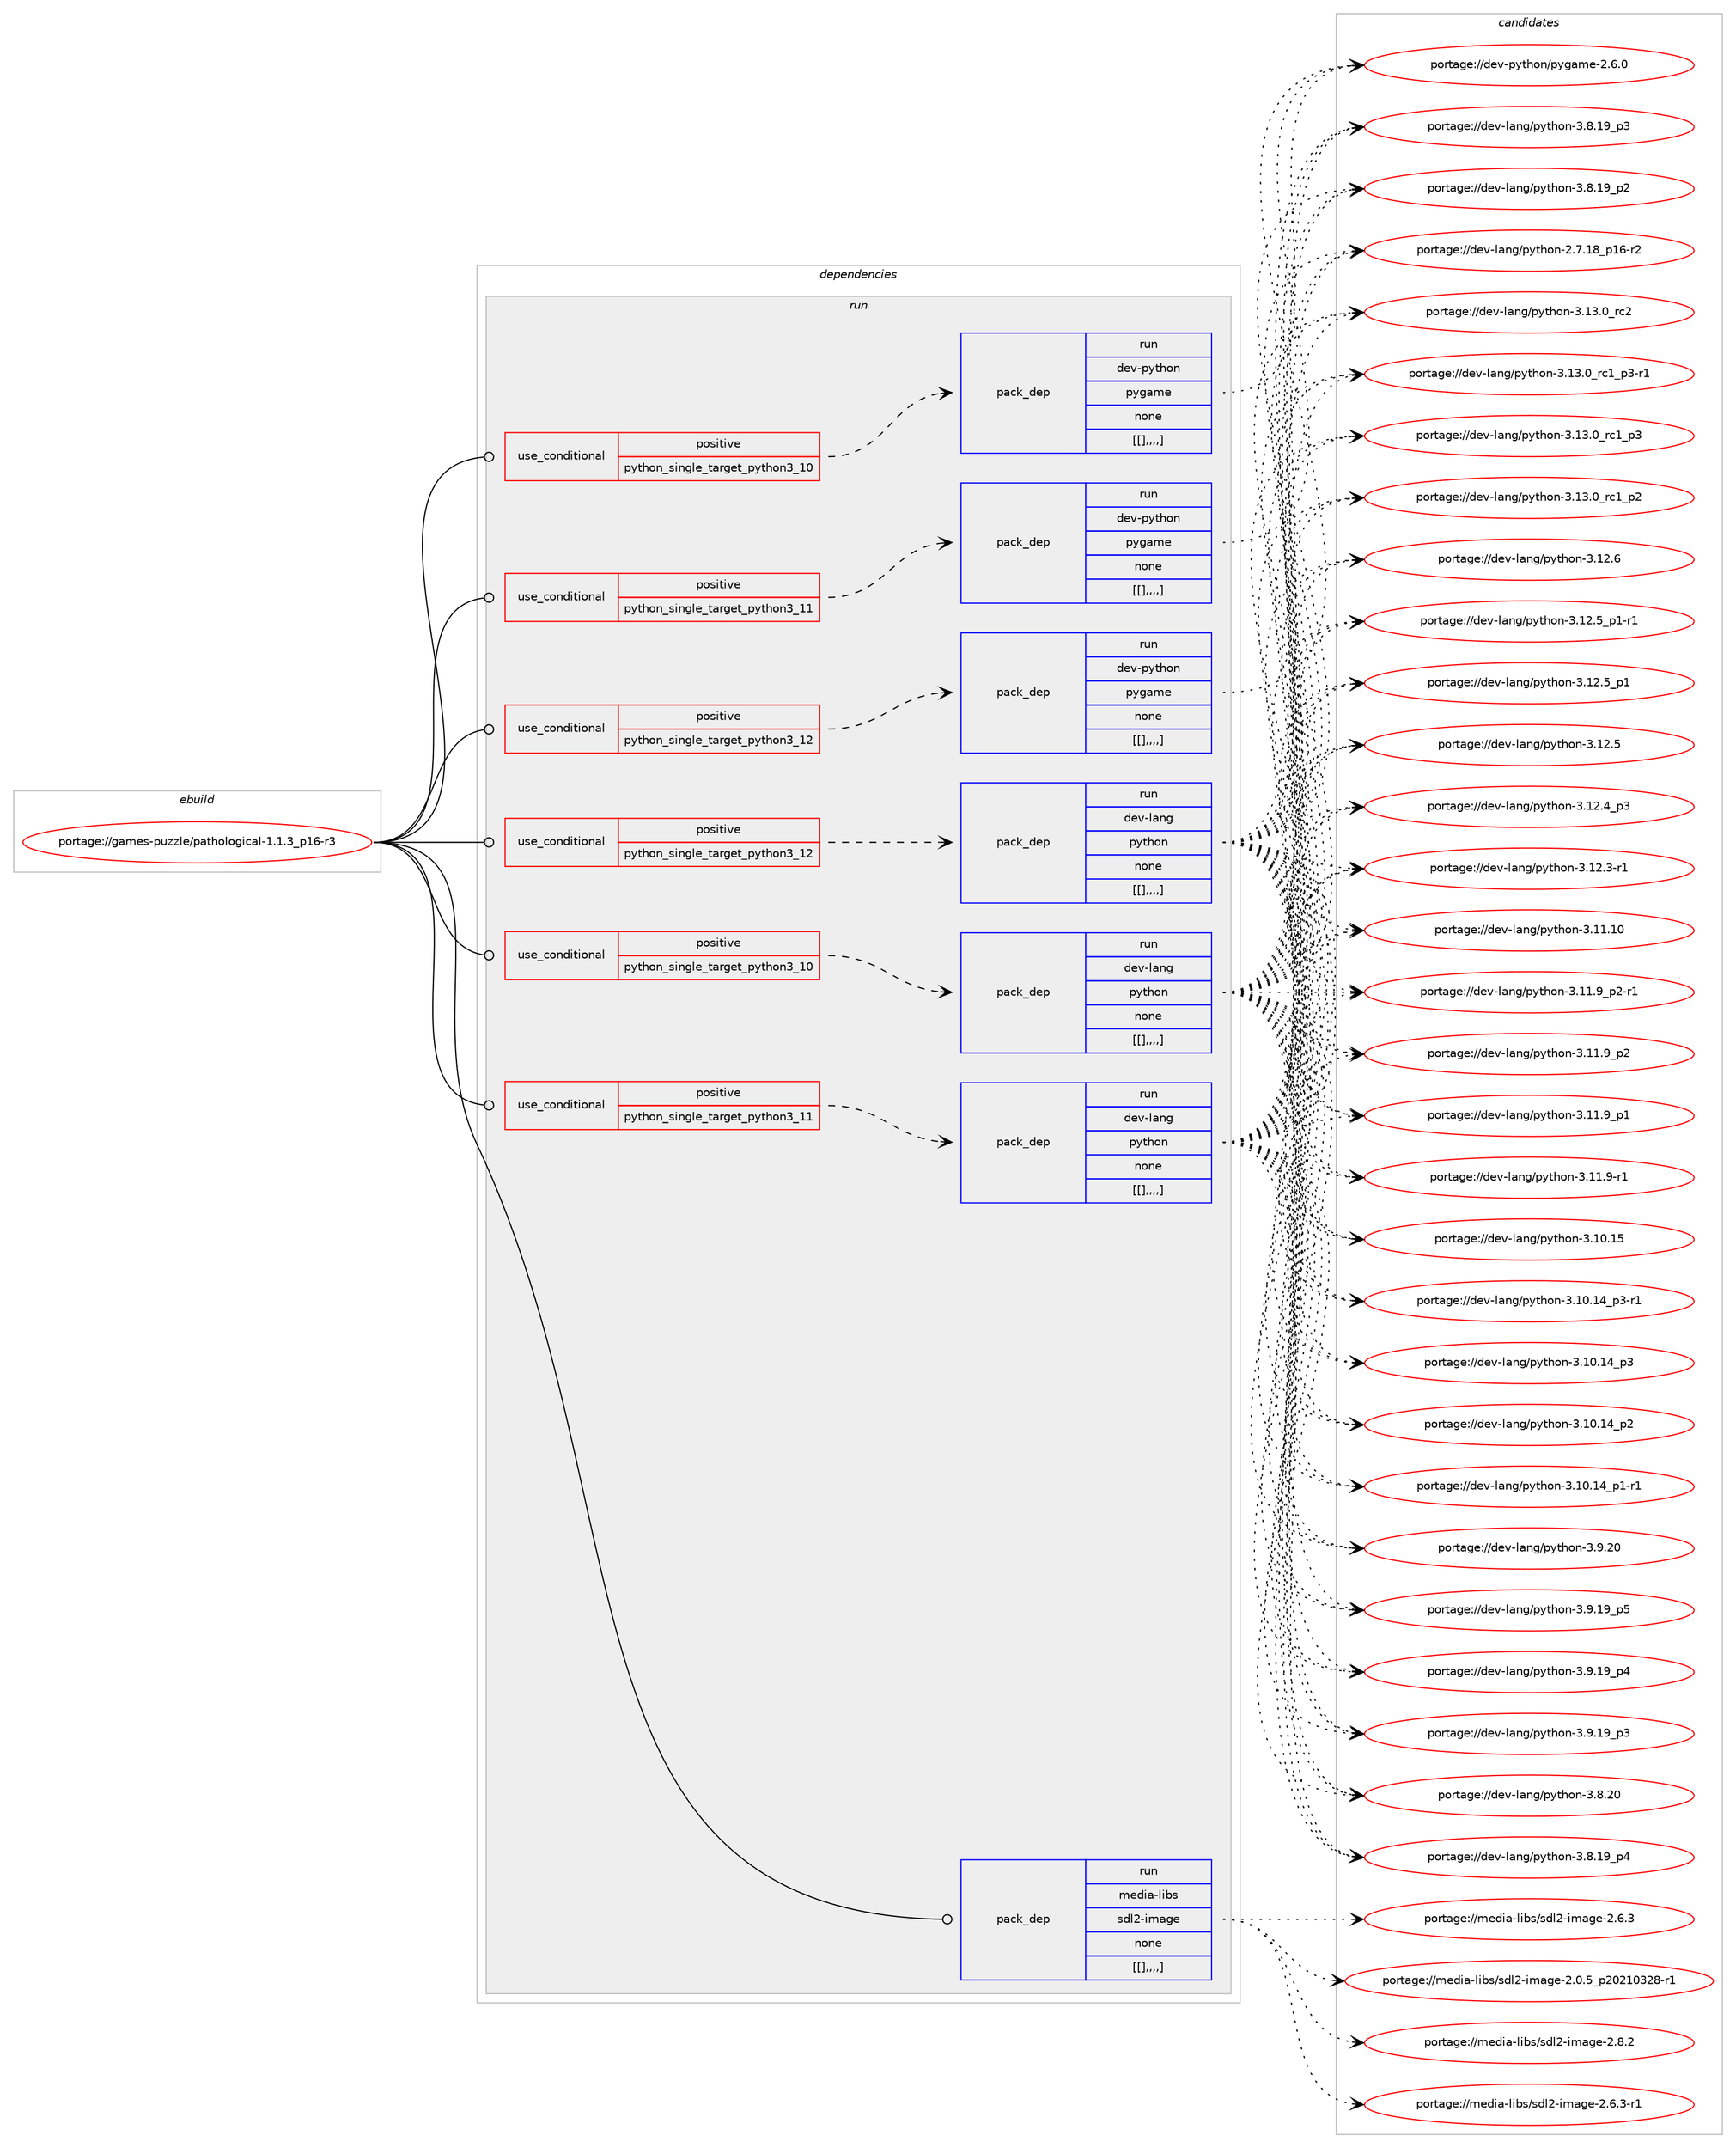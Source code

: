digraph prolog {

# *************
# Graph options
# *************

newrank=true;
concentrate=true;
compound=true;
graph [rankdir=LR,fontname=Helvetica,fontsize=10,ranksep=1.5];#, ranksep=2.5, nodesep=0.2];
edge  [arrowhead=vee];
node  [fontname=Helvetica,fontsize=10];

# **********
# The ebuild
# **********

subgraph cluster_leftcol {
color=gray;
label=<<i>ebuild</i>>;
id [label="portage://games-puzzle/pathological-1.1.3_p16-r3", color=red, width=4, href="../games-puzzle/pathological-1.1.3_p16-r3.svg"];
}

# ****************
# The dependencies
# ****************

subgraph cluster_midcol {
color=gray;
label=<<i>dependencies</i>>;
subgraph cluster_compile {
fillcolor="#eeeeee";
style=filled;
label=<<i>compile</i>>;
}
subgraph cluster_compileandrun {
fillcolor="#eeeeee";
style=filled;
label=<<i>compile and run</i>>;
}
subgraph cluster_run {
fillcolor="#eeeeee";
style=filled;
label=<<i>run</i>>;
subgraph cond66108 {
dependency235589 [label=<<TABLE BORDER="0" CELLBORDER="1" CELLSPACING="0" CELLPADDING="4"><TR><TD ROWSPAN="3" CELLPADDING="10">use_conditional</TD></TR><TR><TD>positive</TD></TR><TR><TD>python_single_target_python3_10</TD></TR></TABLE>>, shape=none, color=red];
subgraph pack167981 {
dependency235590 [label=<<TABLE BORDER="0" CELLBORDER="1" CELLSPACING="0" CELLPADDING="4" WIDTH="220"><TR><TD ROWSPAN="6" CELLPADDING="30">pack_dep</TD></TR><TR><TD WIDTH="110">run</TD></TR><TR><TD>dev-lang</TD></TR><TR><TD>python</TD></TR><TR><TD>none</TD></TR><TR><TD>[[],,,,]</TD></TR></TABLE>>, shape=none, color=blue];
}
dependency235589:e -> dependency235590:w [weight=20,style="dashed",arrowhead="vee"];
}
id:e -> dependency235589:w [weight=20,style="solid",arrowhead="odot"];
subgraph cond66109 {
dependency235591 [label=<<TABLE BORDER="0" CELLBORDER="1" CELLSPACING="0" CELLPADDING="4"><TR><TD ROWSPAN="3" CELLPADDING="10">use_conditional</TD></TR><TR><TD>positive</TD></TR><TR><TD>python_single_target_python3_10</TD></TR></TABLE>>, shape=none, color=red];
subgraph pack167982 {
dependency235592 [label=<<TABLE BORDER="0" CELLBORDER="1" CELLSPACING="0" CELLPADDING="4" WIDTH="220"><TR><TD ROWSPAN="6" CELLPADDING="30">pack_dep</TD></TR><TR><TD WIDTH="110">run</TD></TR><TR><TD>dev-python</TD></TR><TR><TD>pygame</TD></TR><TR><TD>none</TD></TR><TR><TD>[[],,,,]</TD></TR></TABLE>>, shape=none, color=blue];
}
dependency235591:e -> dependency235592:w [weight=20,style="dashed",arrowhead="vee"];
}
id:e -> dependency235591:w [weight=20,style="solid",arrowhead="odot"];
subgraph cond66110 {
dependency235593 [label=<<TABLE BORDER="0" CELLBORDER="1" CELLSPACING="0" CELLPADDING="4"><TR><TD ROWSPAN="3" CELLPADDING="10">use_conditional</TD></TR><TR><TD>positive</TD></TR><TR><TD>python_single_target_python3_11</TD></TR></TABLE>>, shape=none, color=red];
subgraph pack167983 {
dependency235594 [label=<<TABLE BORDER="0" CELLBORDER="1" CELLSPACING="0" CELLPADDING="4" WIDTH="220"><TR><TD ROWSPAN="6" CELLPADDING="30">pack_dep</TD></TR><TR><TD WIDTH="110">run</TD></TR><TR><TD>dev-lang</TD></TR><TR><TD>python</TD></TR><TR><TD>none</TD></TR><TR><TD>[[],,,,]</TD></TR></TABLE>>, shape=none, color=blue];
}
dependency235593:e -> dependency235594:w [weight=20,style="dashed",arrowhead="vee"];
}
id:e -> dependency235593:w [weight=20,style="solid",arrowhead="odot"];
subgraph cond66111 {
dependency235595 [label=<<TABLE BORDER="0" CELLBORDER="1" CELLSPACING="0" CELLPADDING="4"><TR><TD ROWSPAN="3" CELLPADDING="10">use_conditional</TD></TR><TR><TD>positive</TD></TR><TR><TD>python_single_target_python3_11</TD></TR></TABLE>>, shape=none, color=red];
subgraph pack167984 {
dependency235596 [label=<<TABLE BORDER="0" CELLBORDER="1" CELLSPACING="0" CELLPADDING="4" WIDTH="220"><TR><TD ROWSPAN="6" CELLPADDING="30">pack_dep</TD></TR><TR><TD WIDTH="110">run</TD></TR><TR><TD>dev-python</TD></TR><TR><TD>pygame</TD></TR><TR><TD>none</TD></TR><TR><TD>[[],,,,]</TD></TR></TABLE>>, shape=none, color=blue];
}
dependency235595:e -> dependency235596:w [weight=20,style="dashed",arrowhead="vee"];
}
id:e -> dependency235595:w [weight=20,style="solid",arrowhead="odot"];
subgraph cond66112 {
dependency235597 [label=<<TABLE BORDER="0" CELLBORDER="1" CELLSPACING="0" CELLPADDING="4"><TR><TD ROWSPAN="3" CELLPADDING="10">use_conditional</TD></TR><TR><TD>positive</TD></TR><TR><TD>python_single_target_python3_12</TD></TR></TABLE>>, shape=none, color=red];
subgraph pack167985 {
dependency235598 [label=<<TABLE BORDER="0" CELLBORDER="1" CELLSPACING="0" CELLPADDING="4" WIDTH="220"><TR><TD ROWSPAN="6" CELLPADDING="30">pack_dep</TD></TR><TR><TD WIDTH="110">run</TD></TR><TR><TD>dev-lang</TD></TR><TR><TD>python</TD></TR><TR><TD>none</TD></TR><TR><TD>[[],,,,]</TD></TR></TABLE>>, shape=none, color=blue];
}
dependency235597:e -> dependency235598:w [weight=20,style="dashed",arrowhead="vee"];
}
id:e -> dependency235597:w [weight=20,style="solid",arrowhead="odot"];
subgraph cond66113 {
dependency235599 [label=<<TABLE BORDER="0" CELLBORDER="1" CELLSPACING="0" CELLPADDING="4"><TR><TD ROWSPAN="3" CELLPADDING="10">use_conditional</TD></TR><TR><TD>positive</TD></TR><TR><TD>python_single_target_python3_12</TD></TR></TABLE>>, shape=none, color=red];
subgraph pack167986 {
dependency235600 [label=<<TABLE BORDER="0" CELLBORDER="1" CELLSPACING="0" CELLPADDING="4" WIDTH="220"><TR><TD ROWSPAN="6" CELLPADDING="30">pack_dep</TD></TR><TR><TD WIDTH="110">run</TD></TR><TR><TD>dev-python</TD></TR><TR><TD>pygame</TD></TR><TR><TD>none</TD></TR><TR><TD>[[],,,,]</TD></TR></TABLE>>, shape=none, color=blue];
}
dependency235599:e -> dependency235600:w [weight=20,style="dashed",arrowhead="vee"];
}
id:e -> dependency235599:w [weight=20,style="solid",arrowhead="odot"];
subgraph pack167987 {
dependency235601 [label=<<TABLE BORDER="0" CELLBORDER="1" CELLSPACING="0" CELLPADDING="4" WIDTH="220"><TR><TD ROWSPAN="6" CELLPADDING="30">pack_dep</TD></TR><TR><TD WIDTH="110">run</TD></TR><TR><TD>media-libs</TD></TR><TR><TD>sdl2-image</TD></TR><TR><TD>none</TD></TR><TR><TD>[[],,,,]</TD></TR></TABLE>>, shape=none, color=blue];
}
id:e -> dependency235601:w [weight=20,style="solid",arrowhead="odot"];
}
}

# **************
# The candidates
# **************

subgraph cluster_choices {
rank=same;
color=gray;
label=<<i>candidates</i>>;

subgraph choice167981 {
color=black;
nodesep=1;
choice10010111845108971101034711212111610411111045514649514648951149950 [label="portage://dev-lang/python-3.13.0_rc2", color=red, width=4,href="../dev-lang/python-3.13.0_rc2.svg"];
choice1001011184510897110103471121211161041111104551464951464895114994995112514511449 [label="portage://dev-lang/python-3.13.0_rc1_p3-r1", color=red, width=4,href="../dev-lang/python-3.13.0_rc1_p3-r1.svg"];
choice100101118451089711010347112121116104111110455146495146489511499499511251 [label="portage://dev-lang/python-3.13.0_rc1_p3", color=red, width=4,href="../dev-lang/python-3.13.0_rc1_p3.svg"];
choice100101118451089711010347112121116104111110455146495146489511499499511250 [label="portage://dev-lang/python-3.13.0_rc1_p2", color=red, width=4,href="../dev-lang/python-3.13.0_rc1_p2.svg"];
choice10010111845108971101034711212111610411111045514649504654 [label="portage://dev-lang/python-3.12.6", color=red, width=4,href="../dev-lang/python-3.12.6.svg"];
choice1001011184510897110103471121211161041111104551464950465395112494511449 [label="portage://dev-lang/python-3.12.5_p1-r1", color=red, width=4,href="../dev-lang/python-3.12.5_p1-r1.svg"];
choice100101118451089711010347112121116104111110455146495046539511249 [label="portage://dev-lang/python-3.12.5_p1", color=red, width=4,href="../dev-lang/python-3.12.5_p1.svg"];
choice10010111845108971101034711212111610411111045514649504653 [label="portage://dev-lang/python-3.12.5", color=red, width=4,href="../dev-lang/python-3.12.5.svg"];
choice100101118451089711010347112121116104111110455146495046529511251 [label="portage://dev-lang/python-3.12.4_p3", color=red, width=4,href="../dev-lang/python-3.12.4_p3.svg"];
choice100101118451089711010347112121116104111110455146495046514511449 [label="portage://dev-lang/python-3.12.3-r1", color=red, width=4,href="../dev-lang/python-3.12.3-r1.svg"];
choice1001011184510897110103471121211161041111104551464949464948 [label="portage://dev-lang/python-3.11.10", color=red, width=4,href="../dev-lang/python-3.11.10.svg"];
choice1001011184510897110103471121211161041111104551464949465795112504511449 [label="portage://dev-lang/python-3.11.9_p2-r1", color=red, width=4,href="../dev-lang/python-3.11.9_p2-r1.svg"];
choice100101118451089711010347112121116104111110455146494946579511250 [label="portage://dev-lang/python-3.11.9_p2", color=red, width=4,href="../dev-lang/python-3.11.9_p2.svg"];
choice100101118451089711010347112121116104111110455146494946579511249 [label="portage://dev-lang/python-3.11.9_p1", color=red, width=4,href="../dev-lang/python-3.11.9_p1.svg"];
choice100101118451089711010347112121116104111110455146494946574511449 [label="portage://dev-lang/python-3.11.9-r1", color=red, width=4,href="../dev-lang/python-3.11.9-r1.svg"];
choice1001011184510897110103471121211161041111104551464948464953 [label="portage://dev-lang/python-3.10.15", color=red, width=4,href="../dev-lang/python-3.10.15.svg"];
choice100101118451089711010347112121116104111110455146494846495295112514511449 [label="portage://dev-lang/python-3.10.14_p3-r1", color=red, width=4,href="../dev-lang/python-3.10.14_p3-r1.svg"];
choice10010111845108971101034711212111610411111045514649484649529511251 [label="portage://dev-lang/python-3.10.14_p3", color=red, width=4,href="../dev-lang/python-3.10.14_p3.svg"];
choice10010111845108971101034711212111610411111045514649484649529511250 [label="portage://dev-lang/python-3.10.14_p2", color=red, width=4,href="../dev-lang/python-3.10.14_p2.svg"];
choice100101118451089711010347112121116104111110455146494846495295112494511449 [label="portage://dev-lang/python-3.10.14_p1-r1", color=red, width=4,href="../dev-lang/python-3.10.14_p1-r1.svg"];
choice10010111845108971101034711212111610411111045514657465048 [label="portage://dev-lang/python-3.9.20", color=red, width=4,href="../dev-lang/python-3.9.20.svg"];
choice100101118451089711010347112121116104111110455146574649579511253 [label="portage://dev-lang/python-3.9.19_p5", color=red, width=4,href="../dev-lang/python-3.9.19_p5.svg"];
choice100101118451089711010347112121116104111110455146574649579511252 [label="portage://dev-lang/python-3.9.19_p4", color=red, width=4,href="../dev-lang/python-3.9.19_p4.svg"];
choice100101118451089711010347112121116104111110455146574649579511251 [label="portage://dev-lang/python-3.9.19_p3", color=red, width=4,href="../dev-lang/python-3.9.19_p3.svg"];
choice10010111845108971101034711212111610411111045514656465048 [label="portage://dev-lang/python-3.8.20", color=red, width=4,href="../dev-lang/python-3.8.20.svg"];
choice100101118451089711010347112121116104111110455146564649579511252 [label="portage://dev-lang/python-3.8.19_p4", color=red, width=4,href="../dev-lang/python-3.8.19_p4.svg"];
choice100101118451089711010347112121116104111110455146564649579511251 [label="portage://dev-lang/python-3.8.19_p3", color=red, width=4,href="../dev-lang/python-3.8.19_p3.svg"];
choice100101118451089711010347112121116104111110455146564649579511250 [label="portage://dev-lang/python-3.8.19_p2", color=red, width=4,href="../dev-lang/python-3.8.19_p2.svg"];
choice100101118451089711010347112121116104111110455046554649569511249544511450 [label="portage://dev-lang/python-2.7.18_p16-r2", color=red, width=4,href="../dev-lang/python-2.7.18_p16-r2.svg"];
dependency235590:e -> choice10010111845108971101034711212111610411111045514649514648951149950:w [style=dotted,weight="100"];
dependency235590:e -> choice1001011184510897110103471121211161041111104551464951464895114994995112514511449:w [style=dotted,weight="100"];
dependency235590:e -> choice100101118451089711010347112121116104111110455146495146489511499499511251:w [style=dotted,weight="100"];
dependency235590:e -> choice100101118451089711010347112121116104111110455146495146489511499499511250:w [style=dotted,weight="100"];
dependency235590:e -> choice10010111845108971101034711212111610411111045514649504654:w [style=dotted,weight="100"];
dependency235590:e -> choice1001011184510897110103471121211161041111104551464950465395112494511449:w [style=dotted,weight="100"];
dependency235590:e -> choice100101118451089711010347112121116104111110455146495046539511249:w [style=dotted,weight="100"];
dependency235590:e -> choice10010111845108971101034711212111610411111045514649504653:w [style=dotted,weight="100"];
dependency235590:e -> choice100101118451089711010347112121116104111110455146495046529511251:w [style=dotted,weight="100"];
dependency235590:e -> choice100101118451089711010347112121116104111110455146495046514511449:w [style=dotted,weight="100"];
dependency235590:e -> choice1001011184510897110103471121211161041111104551464949464948:w [style=dotted,weight="100"];
dependency235590:e -> choice1001011184510897110103471121211161041111104551464949465795112504511449:w [style=dotted,weight="100"];
dependency235590:e -> choice100101118451089711010347112121116104111110455146494946579511250:w [style=dotted,weight="100"];
dependency235590:e -> choice100101118451089711010347112121116104111110455146494946579511249:w [style=dotted,weight="100"];
dependency235590:e -> choice100101118451089711010347112121116104111110455146494946574511449:w [style=dotted,weight="100"];
dependency235590:e -> choice1001011184510897110103471121211161041111104551464948464953:w [style=dotted,weight="100"];
dependency235590:e -> choice100101118451089711010347112121116104111110455146494846495295112514511449:w [style=dotted,weight="100"];
dependency235590:e -> choice10010111845108971101034711212111610411111045514649484649529511251:w [style=dotted,weight="100"];
dependency235590:e -> choice10010111845108971101034711212111610411111045514649484649529511250:w [style=dotted,weight="100"];
dependency235590:e -> choice100101118451089711010347112121116104111110455146494846495295112494511449:w [style=dotted,weight="100"];
dependency235590:e -> choice10010111845108971101034711212111610411111045514657465048:w [style=dotted,weight="100"];
dependency235590:e -> choice100101118451089711010347112121116104111110455146574649579511253:w [style=dotted,weight="100"];
dependency235590:e -> choice100101118451089711010347112121116104111110455146574649579511252:w [style=dotted,weight="100"];
dependency235590:e -> choice100101118451089711010347112121116104111110455146574649579511251:w [style=dotted,weight="100"];
dependency235590:e -> choice10010111845108971101034711212111610411111045514656465048:w [style=dotted,weight="100"];
dependency235590:e -> choice100101118451089711010347112121116104111110455146564649579511252:w [style=dotted,weight="100"];
dependency235590:e -> choice100101118451089711010347112121116104111110455146564649579511251:w [style=dotted,weight="100"];
dependency235590:e -> choice100101118451089711010347112121116104111110455146564649579511250:w [style=dotted,weight="100"];
dependency235590:e -> choice100101118451089711010347112121116104111110455046554649569511249544511450:w [style=dotted,weight="100"];
}
subgraph choice167982 {
color=black;
nodesep=1;
choice100101118451121211161041111104711212110397109101455046544648 [label="portage://dev-python/pygame-2.6.0", color=red, width=4,href="../dev-python/pygame-2.6.0.svg"];
dependency235592:e -> choice100101118451121211161041111104711212110397109101455046544648:w [style=dotted,weight="100"];
}
subgraph choice167983 {
color=black;
nodesep=1;
choice10010111845108971101034711212111610411111045514649514648951149950 [label="portage://dev-lang/python-3.13.0_rc2", color=red, width=4,href="../dev-lang/python-3.13.0_rc2.svg"];
choice1001011184510897110103471121211161041111104551464951464895114994995112514511449 [label="portage://dev-lang/python-3.13.0_rc1_p3-r1", color=red, width=4,href="../dev-lang/python-3.13.0_rc1_p3-r1.svg"];
choice100101118451089711010347112121116104111110455146495146489511499499511251 [label="portage://dev-lang/python-3.13.0_rc1_p3", color=red, width=4,href="../dev-lang/python-3.13.0_rc1_p3.svg"];
choice100101118451089711010347112121116104111110455146495146489511499499511250 [label="portage://dev-lang/python-3.13.0_rc1_p2", color=red, width=4,href="../dev-lang/python-3.13.0_rc1_p2.svg"];
choice10010111845108971101034711212111610411111045514649504654 [label="portage://dev-lang/python-3.12.6", color=red, width=4,href="../dev-lang/python-3.12.6.svg"];
choice1001011184510897110103471121211161041111104551464950465395112494511449 [label="portage://dev-lang/python-3.12.5_p1-r1", color=red, width=4,href="../dev-lang/python-3.12.5_p1-r1.svg"];
choice100101118451089711010347112121116104111110455146495046539511249 [label="portage://dev-lang/python-3.12.5_p1", color=red, width=4,href="../dev-lang/python-3.12.5_p1.svg"];
choice10010111845108971101034711212111610411111045514649504653 [label="portage://dev-lang/python-3.12.5", color=red, width=4,href="../dev-lang/python-3.12.5.svg"];
choice100101118451089711010347112121116104111110455146495046529511251 [label="portage://dev-lang/python-3.12.4_p3", color=red, width=4,href="../dev-lang/python-3.12.4_p3.svg"];
choice100101118451089711010347112121116104111110455146495046514511449 [label="portage://dev-lang/python-3.12.3-r1", color=red, width=4,href="../dev-lang/python-3.12.3-r1.svg"];
choice1001011184510897110103471121211161041111104551464949464948 [label="portage://dev-lang/python-3.11.10", color=red, width=4,href="../dev-lang/python-3.11.10.svg"];
choice1001011184510897110103471121211161041111104551464949465795112504511449 [label="portage://dev-lang/python-3.11.9_p2-r1", color=red, width=4,href="../dev-lang/python-3.11.9_p2-r1.svg"];
choice100101118451089711010347112121116104111110455146494946579511250 [label="portage://dev-lang/python-3.11.9_p2", color=red, width=4,href="../dev-lang/python-3.11.9_p2.svg"];
choice100101118451089711010347112121116104111110455146494946579511249 [label="portage://dev-lang/python-3.11.9_p1", color=red, width=4,href="../dev-lang/python-3.11.9_p1.svg"];
choice100101118451089711010347112121116104111110455146494946574511449 [label="portage://dev-lang/python-3.11.9-r1", color=red, width=4,href="../dev-lang/python-3.11.9-r1.svg"];
choice1001011184510897110103471121211161041111104551464948464953 [label="portage://dev-lang/python-3.10.15", color=red, width=4,href="../dev-lang/python-3.10.15.svg"];
choice100101118451089711010347112121116104111110455146494846495295112514511449 [label="portage://dev-lang/python-3.10.14_p3-r1", color=red, width=4,href="../dev-lang/python-3.10.14_p3-r1.svg"];
choice10010111845108971101034711212111610411111045514649484649529511251 [label="portage://dev-lang/python-3.10.14_p3", color=red, width=4,href="../dev-lang/python-3.10.14_p3.svg"];
choice10010111845108971101034711212111610411111045514649484649529511250 [label="portage://dev-lang/python-3.10.14_p2", color=red, width=4,href="../dev-lang/python-3.10.14_p2.svg"];
choice100101118451089711010347112121116104111110455146494846495295112494511449 [label="portage://dev-lang/python-3.10.14_p1-r1", color=red, width=4,href="../dev-lang/python-3.10.14_p1-r1.svg"];
choice10010111845108971101034711212111610411111045514657465048 [label="portage://dev-lang/python-3.9.20", color=red, width=4,href="../dev-lang/python-3.9.20.svg"];
choice100101118451089711010347112121116104111110455146574649579511253 [label="portage://dev-lang/python-3.9.19_p5", color=red, width=4,href="../dev-lang/python-3.9.19_p5.svg"];
choice100101118451089711010347112121116104111110455146574649579511252 [label="portage://dev-lang/python-3.9.19_p4", color=red, width=4,href="../dev-lang/python-3.9.19_p4.svg"];
choice100101118451089711010347112121116104111110455146574649579511251 [label="portage://dev-lang/python-3.9.19_p3", color=red, width=4,href="../dev-lang/python-3.9.19_p3.svg"];
choice10010111845108971101034711212111610411111045514656465048 [label="portage://dev-lang/python-3.8.20", color=red, width=4,href="../dev-lang/python-3.8.20.svg"];
choice100101118451089711010347112121116104111110455146564649579511252 [label="portage://dev-lang/python-3.8.19_p4", color=red, width=4,href="../dev-lang/python-3.8.19_p4.svg"];
choice100101118451089711010347112121116104111110455146564649579511251 [label="portage://dev-lang/python-3.8.19_p3", color=red, width=4,href="../dev-lang/python-3.8.19_p3.svg"];
choice100101118451089711010347112121116104111110455146564649579511250 [label="portage://dev-lang/python-3.8.19_p2", color=red, width=4,href="../dev-lang/python-3.8.19_p2.svg"];
choice100101118451089711010347112121116104111110455046554649569511249544511450 [label="portage://dev-lang/python-2.7.18_p16-r2", color=red, width=4,href="../dev-lang/python-2.7.18_p16-r2.svg"];
dependency235594:e -> choice10010111845108971101034711212111610411111045514649514648951149950:w [style=dotted,weight="100"];
dependency235594:e -> choice1001011184510897110103471121211161041111104551464951464895114994995112514511449:w [style=dotted,weight="100"];
dependency235594:e -> choice100101118451089711010347112121116104111110455146495146489511499499511251:w [style=dotted,weight="100"];
dependency235594:e -> choice100101118451089711010347112121116104111110455146495146489511499499511250:w [style=dotted,weight="100"];
dependency235594:e -> choice10010111845108971101034711212111610411111045514649504654:w [style=dotted,weight="100"];
dependency235594:e -> choice1001011184510897110103471121211161041111104551464950465395112494511449:w [style=dotted,weight="100"];
dependency235594:e -> choice100101118451089711010347112121116104111110455146495046539511249:w [style=dotted,weight="100"];
dependency235594:e -> choice10010111845108971101034711212111610411111045514649504653:w [style=dotted,weight="100"];
dependency235594:e -> choice100101118451089711010347112121116104111110455146495046529511251:w [style=dotted,weight="100"];
dependency235594:e -> choice100101118451089711010347112121116104111110455146495046514511449:w [style=dotted,weight="100"];
dependency235594:e -> choice1001011184510897110103471121211161041111104551464949464948:w [style=dotted,weight="100"];
dependency235594:e -> choice1001011184510897110103471121211161041111104551464949465795112504511449:w [style=dotted,weight="100"];
dependency235594:e -> choice100101118451089711010347112121116104111110455146494946579511250:w [style=dotted,weight="100"];
dependency235594:e -> choice100101118451089711010347112121116104111110455146494946579511249:w [style=dotted,weight="100"];
dependency235594:e -> choice100101118451089711010347112121116104111110455146494946574511449:w [style=dotted,weight="100"];
dependency235594:e -> choice1001011184510897110103471121211161041111104551464948464953:w [style=dotted,weight="100"];
dependency235594:e -> choice100101118451089711010347112121116104111110455146494846495295112514511449:w [style=dotted,weight="100"];
dependency235594:e -> choice10010111845108971101034711212111610411111045514649484649529511251:w [style=dotted,weight="100"];
dependency235594:e -> choice10010111845108971101034711212111610411111045514649484649529511250:w [style=dotted,weight="100"];
dependency235594:e -> choice100101118451089711010347112121116104111110455146494846495295112494511449:w [style=dotted,weight="100"];
dependency235594:e -> choice10010111845108971101034711212111610411111045514657465048:w [style=dotted,weight="100"];
dependency235594:e -> choice100101118451089711010347112121116104111110455146574649579511253:w [style=dotted,weight="100"];
dependency235594:e -> choice100101118451089711010347112121116104111110455146574649579511252:w [style=dotted,weight="100"];
dependency235594:e -> choice100101118451089711010347112121116104111110455146574649579511251:w [style=dotted,weight="100"];
dependency235594:e -> choice10010111845108971101034711212111610411111045514656465048:w [style=dotted,weight="100"];
dependency235594:e -> choice100101118451089711010347112121116104111110455146564649579511252:w [style=dotted,weight="100"];
dependency235594:e -> choice100101118451089711010347112121116104111110455146564649579511251:w [style=dotted,weight="100"];
dependency235594:e -> choice100101118451089711010347112121116104111110455146564649579511250:w [style=dotted,weight="100"];
dependency235594:e -> choice100101118451089711010347112121116104111110455046554649569511249544511450:w [style=dotted,weight="100"];
}
subgraph choice167984 {
color=black;
nodesep=1;
choice100101118451121211161041111104711212110397109101455046544648 [label="portage://dev-python/pygame-2.6.0", color=red, width=4,href="../dev-python/pygame-2.6.0.svg"];
dependency235596:e -> choice100101118451121211161041111104711212110397109101455046544648:w [style=dotted,weight="100"];
}
subgraph choice167985 {
color=black;
nodesep=1;
choice10010111845108971101034711212111610411111045514649514648951149950 [label="portage://dev-lang/python-3.13.0_rc2", color=red, width=4,href="../dev-lang/python-3.13.0_rc2.svg"];
choice1001011184510897110103471121211161041111104551464951464895114994995112514511449 [label="portage://dev-lang/python-3.13.0_rc1_p3-r1", color=red, width=4,href="../dev-lang/python-3.13.0_rc1_p3-r1.svg"];
choice100101118451089711010347112121116104111110455146495146489511499499511251 [label="portage://dev-lang/python-3.13.0_rc1_p3", color=red, width=4,href="../dev-lang/python-3.13.0_rc1_p3.svg"];
choice100101118451089711010347112121116104111110455146495146489511499499511250 [label="portage://dev-lang/python-3.13.0_rc1_p2", color=red, width=4,href="../dev-lang/python-3.13.0_rc1_p2.svg"];
choice10010111845108971101034711212111610411111045514649504654 [label="portage://dev-lang/python-3.12.6", color=red, width=4,href="../dev-lang/python-3.12.6.svg"];
choice1001011184510897110103471121211161041111104551464950465395112494511449 [label="portage://dev-lang/python-3.12.5_p1-r1", color=red, width=4,href="../dev-lang/python-3.12.5_p1-r1.svg"];
choice100101118451089711010347112121116104111110455146495046539511249 [label="portage://dev-lang/python-3.12.5_p1", color=red, width=4,href="../dev-lang/python-3.12.5_p1.svg"];
choice10010111845108971101034711212111610411111045514649504653 [label="portage://dev-lang/python-3.12.5", color=red, width=4,href="../dev-lang/python-3.12.5.svg"];
choice100101118451089711010347112121116104111110455146495046529511251 [label="portage://dev-lang/python-3.12.4_p3", color=red, width=4,href="../dev-lang/python-3.12.4_p3.svg"];
choice100101118451089711010347112121116104111110455146495046514511449 [label="portage://dev-lang/python-3.12.3-r1", color=red, width=4,href="../dev-lang/python-3.12.3-r1.svg"];
choice1001011184510897110103471121211161041111104551464949464948 [label="portage://dev-lang/python-3.11.10", color=red, width=4,href="../dev-lang/python-3.11.10.svg"];
choice1001011184510897110103471121211161041111104551464949465795112504511449 [label="portage://dev-lang/python-3.11.9_p2-r1", color=red, width=4,href="../dev-lang/python-3.11.9_p2-r1.svg"];
choice100101118451089711010347112121116104111110455146494946579511250 [label="portage://dev-lang/python-3.11.9_p2", color=red, width=4,href="../dev-lang/python-3.11.9_p2.svg"];
choice100101118451089711010347112121116104111110455146494946579511249 [label="portage://dev-lang/python-3.11.9_p1", color=red, width=4,href="../dev-lang/python-3.11.9_p1.svg"];
choice100101118451089711010347112121116104111110455146494946574511449 [label="portage://dev-lang/python-3.11.9-r1", color=red, width=4,href="../dev-lang/python-3.11.9-r1.svg"];
choice1001011184510897110103471121211161041111104551464948464953 [label="portage://dev-lang/python-3.10.15", color=red, width=4,href="../dev-lang/python-3.10.15.svg"];
choice100101118451089711010347112121116104111110455146494846495295112514511449 [label="portage://dev-lang/python-3.10.14_p3-r1", color=red, width=4,href="../dev-lang/python-3.10.14_p3-r1.svg"];
choice10010111845108971101034711212111610411111045514649484649529511251 [label="portage://dev-lang/python-3.10.14_p3", color=red, width=4,href="../dev-lang/python-3.10.14_p3.svg"];
choice10010111845108971101034711212111610411111045514649484649529511250 [label="portage://dev-lang/python-3.10.14_p2", color=red, width=4,href="../dev-lang/python-3.10.14_p2.svg"];
choice100101118451089711010347112121116104111110455146494846495295112494511449 [label="portage://dev-lang/python-3.10.14_p1-r1", color=red, width=4,href="../dev-lang/python-3.10.14_p1-r1.svg"];
choice10010111845108971101034711212111610411111045514657465048 [label="portage://dev-lang/python-3.9.20", color=red, width=4,href="../dev-lang/python-3.9.20.svg"];
choice100101118451089711010347112121116104111110455146574649579511253 [label="portage://dev-lang/python-3.9.19_p5", color=red, width=4,href="../dev-lang/python-3.9.19_p5.svg"];
choice100101118451089711010347112121116104111110455146574649579511252 [label="portage://dev-lang/python-3.9.19_p4", color=red, width=4,href="../dev-lang/python-3.9.19_p4.svg"];
choice100101118451089711010347112121116104111110455146574649579511251 [label="portage://dev-lang/python-3.9.19_p3", color=red, width=4,href="../dev-lang/python-3.9.19_p3.svg"];
choice10010111845108971101034711212111610411111045514656465048 [label="portage://dev-lang/python-3.8.20", color=red, width=4,href="../dev-lang/python-3.8.20.svg"];
choice100101118451089711010347112121116104111110455146564649579511252 [label="portage://dev-lang/python-3.8.19_p4", color=red, width=4,href="../dev-lang/python-3.8.19_p4.svg"];
choice100101118451089711010347112121116104111110455146564649579511251 [label="portage://dev-lang/python-3.8.19_p3", color=red, width=4,href="../dev-lang/python-3.8.19_p3.svg"];
choice100101118451089711010347112121116104111110455146564649579511250 [label="portage://dev-lang/python-3.8.19_p2", color=red, width=4,href="../dev-lang/python-3.8.19_p2.svg"];
choice100101118451089711010347112121116104111110455046554649569511249544511450 [label="portage://dev-lang/python-2.7.18_p16-r2", color=red, width=4,href="../dev-lang/python-2.7.18_p16-r2.svg"];
dependency235598:e -> choice10010111845108971101034711212111610411111045514649514648951149950:w [style=dotted,weight="100"];
dependency235598:e -> choice1001011184510897110103471121211161041111104551464951464895114994995112514511449:w [style=dotted,weight="100"];
dependency235598:e -> choice100101118451089711010347112121116104111110455146495146489511499499511251:w [style=dotted,weight="100"];
dependency235598:e -> choice100101118451089711010347112121116104111110455146495146489511499499511250:w [style=dotted,weight="100"];
dependency235598:e -> choice10010111845108971101034711212111610411111045514649504654:w [style=dotted,weight="100"];
dependency235598:e -> choice1001011184510897110103471121211161041111104551464950465395112494511449:w [style=dotted,weight="100"];
dependency235598:e -> choice100101118451089711010347112121116104111110455146495046539511249:w [style=dotted,weight="100"];
dependency235598:e -> choice10010111845108971101034711212111610411111045514649504653:w [style=dotted,weight="100"];
dependency235598:e -> choice100101118451089711010347112121116104111110455146495046529511251:w [style=dotted,weight="100"];
dependency235598:e -> choice100101118451089711010347112121116104111110455146495046514511449:w [style=dotted,weight="100"];
dependency235598:e -> choice1001011184510897110103471121211161041111104551464949464948:w [style=dotted,weight="100"];
dependency235598:e -> choice1001011184510897110103471121211161041111104551464949465795112504511449:w [style=dotted,weight="100"];
dependency235598:e -> choice100101118451089711010347112121116104111110455146494946579511250:w [style=dotted,weight="100"];
dependency235598:e -> choice100101118451089711010347112121116104111110455146494946579511249:w [style=dotted,weight="100"];
dependency235598:e -> choice100101118451089711010347112121116104111110455146494946574511449:w [style=dotted,weight="100"];
dependency235598:e -> choice1001011184510897110103471121211161041111104551464948464953:w [style=dotted,weight="100"];
dependency235598:e -> choice100101118451089711010347112121116104111110455146494846495295112514511449:w [style=dotted,weight="100"];
dependency235598:e -> choice10010111845108971101034711212111610411111045514649484649529511251:w [style=dotted,weight="100"];
dependency235598:e -> choice10010111845108971101034711212111610411111045514649484649529511250:w [style=dotted,weight="100"];
dependency235598:e -> choice100101118451089711010347112121116104111110455146494846495295112494511449:w [style=dotted,weight="100"];
dependency235598:e -> choice10010111845108971101034711212111610411111045514657465048:w [style=dotted,weight="100"];
dependency235598:e -> choice100101118451089711010347112121116104111110455146574649579511253:w [style=dotted,weight="100"];
dependency235598:e -> choice100101118451089711010347112121116104111110455146574649579511252:w [style=dotted,weight="100"];
dependency235598:e -> choice100101118451089711010347112121116104111110455146574649579511251:w [style=dotted,weight="100"];
dependency235598:e -> choice10010111845108971101034711212111610411111045514656465048:w [style=dotted,weight="100"];
dependency235598:e -> choice100101118451089711010347112121116104111110455146564649579511252:w [style=dotted,weight="100"];
dependency235598:e -> choice100101118451089711010347112121116104111110455146564649579511251:w [style=dotted,weight="100"];
dependency235598:e -> choice100101118451089711010347112121116104111110455146564649579511250:w [style=dotted,weight="100"];
dependency235598:e -> choice100101118451089711010347112121116104111110455046554649569511249544511450:w [style=dotted,weight="100"];
}
subgraph choice167986 {
color=black;
nodesep=1;
choice100101118451121211161041111104711212110397109101455046544648 [label="portage://dev-python/pygame-2.6.0", color=red, width=4,href="../dev-python/pygame-2.6.0.svg"];
dependency235600:e -> choice100101118451121211161041111104711212110397109101455046544648:w [style=dotted,weight="100"];
}
subgraph choice167987 {
color=black;
nodesep=1;
choice10910110010597451081059811547115100108504510510997103101455046564650 [label="portage://media-libs/sdl2-image-2.8.2", color=red, width=4,href="../media-libs/sdl2-image-2.8.2.svg"];
choice109101100105974510810598115471151001085045105109971031014550465446514511449 [label="portage://media-libs/sdl2-image-2.6.3-r1", color=red, width=4,href="../media-libs/sdl2-image-2.6.3-r1.svg"];
choice10910110010597451081059811547115100108504510510997103101455046544651 [label="portage://media-libs/sdl2-image-2.6.3", color=red, width=4,href="../media-libs/sdl2-image-2.6.3.svg"];
choice109101100105974510810598115471151001085045105109971031014550464846539511250485049485150564511449 [label="portage://media-libs/sdl2-image-2.0.5_p20210328-r1", color=red, width=4,href="../media-libs/sdl2-image-2.0.5_p20210328-r1.svg"];
dependency235601:e -> choice10910110010597451081059811547115100108504510510997103101455046564650:w [style=dotted,weight="100"];
dependency235601:e -> choice109101100105974510810598115471151001085045105109971031014550465446514511449:w [style=dotted,weight="100"];
dependency235601:e -> choice10910110010597451081059811547115100108504510510997103101455046544651:w [style=dotted,weight="100"];
dependency235601:e -> choice109101100105974510810598115471151001085045105109971031014550464846539511250485049485150564511449:w [style=dotted,weight="100"];
}
}

}
